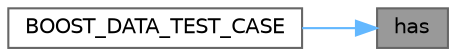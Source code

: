 digraph "has"
{
 // INTERACTIVE_SVG=YES
 // LATEX_PDF_SIZE
  bgcolor="transparent";
  edge [fontname=Helvetica,fontsize=10,labelfontname=Helvetica,labelfontsize=10];
  node [fontname=Helvetica,fontsize=10,shape=box,height=0.2,width=0.4];
  rankdir="RL";
  Node1 [label="has",height=0.2,width=0.4,color="gray40", fillcolor="grey60", style="filled", fontcolor="black",tooltip="Checks if we have a convention with the given id."];
  Node1 -> Node2 [dir="back",color="steelblue1",style="solid"];
  Node2 [label="BOOST_DATA_TEST_CASE",height=0.2,width=0.4,color="grey40", fillcolor="white", style="filled",URL="$test_2conventionsbasedfutureexpiry_8cpp.html#afeaab8386141406f310f9e2ef058b56c",tooltip=" "];
}
